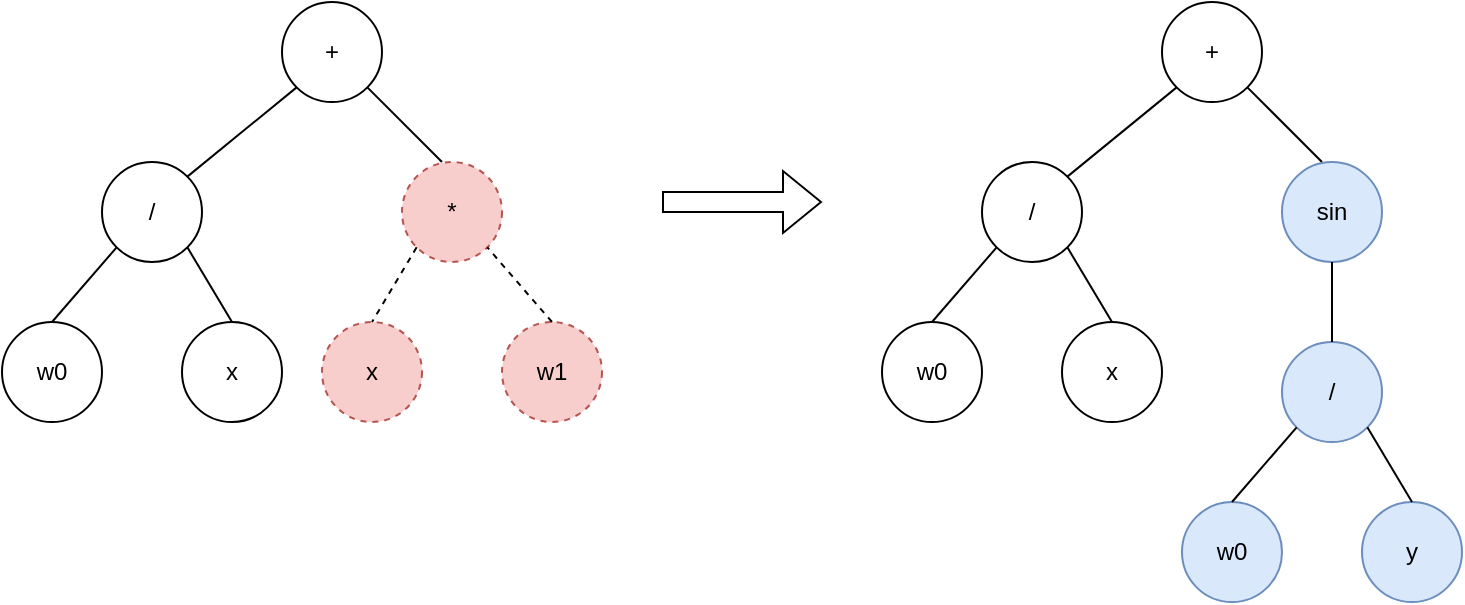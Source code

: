 <mxfile version="28.1.2">
  <diagram name="Page-1" id="iyK7QSJKT3hRtGYVWWHk">
    <mxGraphModel dx="1321" dy="810" grid="1" gridSize="10" guides="1" tooltips="1" connect="1" arrows="1" fold="1" page="1" pageScale="1" pageWidth="850" pageHeight="1100" math="0" shadow="0">
      <root>
        <mxCell id="0" />
        <mxCell id="1" parent="0" />
        <mxCell id="96ZKBjVwSbG_w81MxDSZ-1" value="w0" style="ellipse;whiteSpace=wrap;html=1;" vertex="1" parent="1">
          <mxGeometry x="40" y="240" width="50" height="50" as="geometry" />
        </mxCell>
        <mxCell id="96ZKBjVwSbG_w81MxDSZ-2" value="x" style="ellipse;whiteSpace=wrap;html=1;fillColor=#f8cecc;strokeColor=#b85450;dashed=1;" vertex="1" parent="1">
          <mxGeometry x="200" y="240" width="50" height="50" as="geometry" />
        </mxCell>
        <mxCell id="96ZKBjVwSbG_w81MxDSZ-3" value="w1" style="ellipse;whiteSpace=wrap;html=1;fillColor=#f8cecc;strokeColor=#b85450;dashed=1;" vertex="1" parent="1">
          <mxGeometry x="290" y="240" width="50" height="50" as="geometry" />
        </mxCell>
        <mxCell id="96ZKBjVwSbG_w81MxDSZ-4" value="*" style="ellipse;whiteSpace=wrap;html=1;fillColor=#f8cecc;strokeColor=#b85450;dashed=1;" vertex="1" parent="1">
          <mxGeometry x="240" y="160" width="50" height="50" as="geometry" />
        </mxCell>
        <mxCell id="96ZKBjVwSbG_w81MxDSZ-5" value="" style="endArrow=none;html=1;rounded=0;exitX=0;exitY=1;exitDx=0;exitDy=0;entryX=0.5;entryY=0;entryDx=0;entryDy=0;endFill=0;dashed=1;" edge="1" parent="1" source="96ZKBjVwSbG_w81MxDSZ-4" target="96ZKBjVwSbG_w81MxDSZ-2">
          <mxGeometry width="50" height="50" relative="1" as="geometry">
            <mxPoint x="190" y="260" as="sourcePoint" />
            <mxPoint x="190" y="220" as="targetPoint" />
          </mxGeometry>
        </mxCell>
        <mxCell id="96ZKBjVwSbG_w81MxDSZ-6" value="" style="endArrow=none;html=1;rounded=0;entryX=1;entryY=1;entryDx=0;entryDy=0;exitX=0.5;exitY=0;exitDx=0;exitDy=0;dashed=1;" edge="1" parent="1" source="96ZKBjVwSbG_w81MxDSZ-3" target="96ZKBjVwSbG_w81MxDSZ-4">
          <mxGeometry width="50" height="50" relative="1" as="geometry">
            <mxPoint x="210" y="260" as="sourcePoint" />
            <mxPoint x="260" y="210" as="targetPoint" />
          </mxGeometry>
        </mxCell>
        <mxCell id="96ZKBjVwSbG_w81MxDSZ-7" value="+" style="ellipse;whiteSpace=wrap;html=1;" vertex="1" parent="1">
          <mxGeometry x="180" y="80" width="50" height="50" as="geometry" />
        </mxCell>
        <mxCell id="96ZKBjVwSbG_w81MxDSZ-8" style="rounded=0;orthogonalLoop=1;jettySize=auto;html=1;exitX=1;exitY=1;exitDx=0;exitDy=0;entryX=0.4;entryY=0;entryDx=0;entryDy=0;entryPerimeter=0;endArrow=none;endFill=0;" edge="1" parent="1" source="96ZKBjVwSbG_w81MxDSZ-7" target="96ZKBjVwSbG_w81MxDSZ-4">
          <mxGeometry relative="1" as="geometry" />
        </mxCell>
        <mxCell id="96ZKBjVwSbG_w81MxDSZ-9" value="/" style="ellipse;whiteSpace=wrap;html=1;" vertex="1" parent="1">
          <mxGeometry x="90" y="160" width="50" height="50" as="geometry" />
        </mxCell>
        <mxCell id="96ZKBjVwSbG_w81MxDSZ-10" value="" style="endArrow=none;html=1;rounded=0;exitX=0;exitY=1;exitDx=0;exitDy=0;entryX=1;entryY=0;entryDx=0;entryDy=0;endFill=0;" edge="1" parent="1" source="96ZKBjVwSbG_w81MxDSZ-7" target="96ZKBjVwSbG_w81MxDSZ-9">
          <mxGeometry width="50" height="50" relative="1" as="geometry">
            <mxPoint x="212" y="190" as="sourcePoint" />
            <mxPoint x="180" y="227" as="targetPoint" />
          </mxGeometry>
        </mxCell>
        <mxCell id="96ZKBjVwSbG_w81MxDSZ-11" value="x" style="ellipse;whiteSpace=wrap;html=1;" vertex="1" parent="1">
          <mxGeometry x="130" y="240" width="50" height="50" as="geometry" />
        </mxCell>
        <mxCell id="96ZKBjVwSbG_w81MxDSZ-12" value="" style="endArrow=none;html=1;rounded=0;exitX=0;exitY=1;exitDx=0;exitDy=0;entryX=0.5;entryY=0;entryDx=0;entryDy=0;endFill=0;" edge="1" parent="1" source="96ZKBjVwSbG_w81MxDSZ-9" target="96ZKBjVwSbG_w81MxDSZ-1">
          <mxGeometry width="50" height="50" relative="1" as="geometry">
            <mxPoint x="84" y="196" as="sourcePoint" />
            <mxPoint x="30" y="240" as="targetPoint" />
          </mxGeometry>
        </mxCell>
        <mxCell id="96ZKBjVwSbG_w81MxDSZ-13" value="" style="endArrow=none;html=1;rounded=0;exitX=1;exitY=1;exitDx=0;exitDy=0;entryX=0.5;entryY=0;entryDx=0;entryDy=0;endFill=0;" edge="1" parent="1" source="96ZKBjVwSbG_w81MxDSZ-9" target="96ZKBjVwSbG_w81MxDSZ-11">
          <mxGeometry width="50" height="50" relative="1" as="geometry">
            <mxPoint x="134" y="220" as="sourcePoint" />
            <mxPoint x="100" y="264" as="targetPoint" />
          </mxGeometry>
        </mxCell>
        <mxCell id="96ZKBjVwSbG_w81MxDSZ-14" value="" style="shape=flexArrow;endArrow=classic;html=1;rounded=0;" edge="1" parent="1">
          <mxGeometry width="50" height="50" relative="1" as="geometry">
            <mxPoint x="370" y="180" as="sourcePoint" />
            <mxPoint x="450" y="180" as="targetPoint" />
          </mxGeometry>
        </mxCell>
        <mxCell id="96ZKBjVwSbG_w81MxDSZ-15" value="w0" style="ellipse;whiteSpace=wrap;html=1;" vertex="1" parent="1">
          <mxGeometry x="480" y="240" width="50" height="50" as="geometry" />
        </mxCell>
        <mxCell id="96ZKBjVwSbG_w81MxDSZ-21" value="+" style="ellipse;whiteSpace=wrap;html=1;" vertex="1" parent="1">
          <mxGeometry x="620" y="80" width="50" height="50" as="geometry" />
        </mxCell>
        <mxCell id="96ZKBjVwSbG_w81MxDSZ-22" style="rounded=0;orthogonalLoop=1;jettySize=auto;html=1;exitX=1;exitY=1;exitDx=0;exitDy=0;entryX=0.4;entryY=0;entryDx=0;entryDy=0;entryPerimeter=0;endArrow=none;endFill=0;" edge="1" parent="1" source="96ZKBjVwSbG_w81MxDSZ-21">
          <mxGeometry relative="1" as="geometry">
            <mxPoint x="700" y="160" as="targetPoint" />
          </mxGeometry>
        </mxCell>
        <mxCell id="96ZKBjVwSbG_w81MxDSZ-23" value="/" style="ellipse;whiteSpace=wrap;html=1;" vertex="1" parent="1">
          <mxGeometry x="530" y="160" width="50" height="50" as="geometry" />
        </mxCell>
        <mxCell id="96ZKBjVwSbG_w81MxDSZ-24" value="" style="endArrow=none;html=1;rounded=0;exitX=0;exitY=1;exitDx=0;exitDy=0;entryX=1;entryY=0;entryDx=0;entryDy=0;endFill=0;" edge="1" parent="1" source="96ZKBjVwSbG_w81MxDSZ-21" target="96ZKBjVwSbG_w81MxDSZ-23">
          <mxGeometry width="50" height="50" relative="1" as="geometry">
            <mxPoint x="652" y="190" as="sourcePoint" />
            <mxPoint x="620" y="227" as="targetPoint" />
          </mxGeometry>
        </mxCell>
        <mxCell id="96ZKBjVwSbG_w81MxDSZ-25" value="x" style="ellipse;whiteSpace=wrap;html=1;" vertex="1" parent="1">
          <mxGeometry x="570" y="240" width="50" height="50" as="geometry" />
        </mxCell>
        <mxCell id="96ZKBjVwSbG_w81MxDSZ-26" value="" style="endArrow=none;html=1;rounded=0;exitX=0;exitY=1;exitDx=0;exitDy=0;entryX=0.5;entryY=0;entryDx=0;entryDy=0;endFill=0;" edge="1" parent="1" source="96ZKBjVwSbG_w81MxDSZ-23" target="96ZKBjVwSbG_w81MxDSZ-15">
          <mxGeometry width="50" height="50" relative="1" as="geometry">
            <mxPoint x="524" y="196" as="sourcePoint" />
            <mxPoint x="470" y="240" as="targetPoint" />
          </mxGeometry>
        </mxCell>
        <mxCell id="96ZKBjVwSbG_w81MxDSZ-27" value="" style="endArrow=none;html=1;rounded=0;exitX=1;exitY=1;exitDx=0;exitDy=0;entryX=0.5;entryY=0;entryDx=0;entryDy=0;endFill=0;" edge="1" parent="1" source="96ZKBjVwSbG_w81MxDSZ-23" target="96ZKBjVwSbG_w81MxDSZ-25">
          <mxGeometry width="50" height="50" relative="1" as="geometry">
            <mxPoint x="574" y="220" as="sourcePoint" />
            <mxPoint x="540" y="264" as="targetPoint" />
          </mxGeometry>
        </mxCell>
        <mxCell id="96ZKBjVwSbG_w81MxDSZ-28" value="w0" style="ellipse;whiteSpace=wrap;html=1;fillColor=#dae8fc;strokeColor=#6c8ebf;" vertex="1" parent="1">
          <mxGeometry x="630" y="330" width="50" height="50" as="geometry" />
        </mxCell>
        <mxCell id="96ZKBjVwSbG_w81MxDSZ-29" value="sin" style="ellipse;whiteSpace=wrap;html=1;fillColor=#dae8fc;strokeColor=#6c8ebf;" vertex="1" parent="1">
          <mxGeometry x="680" y="160" width="50" height="50" as="geometry" />
        </mxCell>
        <mxCell id="96ZKBjVwSbG_w81MxDSZ-30" value="/" style="ellipse;whiteSpace=wrap;html=1;fillColor=#dae8fc;strokeColor=#6c8ebf;" vertex="1" parent="1">
          <mxGeometry x="680" y="250" width="50" height="50" as="geometry" />
        </mxCell>
        <mxCell id="96ZKBjVwSbG_w81MxDSZ-31" value="" style="endArrow=none;html=1;rounded=0;exitX=0.5;exitY=1;exitDx=0;exitDy=0;entryX=0.5;entryY=0;entryDx=0;entryDy=0;endFill=0;fillColor=#fff2cc;strokeColor=light-dark(#000000, #6d5100);" edge="1" parent="1" source="96ZKBjVwSbG_w81MxDSZ-29" target="96ZKBjVwSbG_w81MxDSZ-30">
          <mxGeometry width="50" height="50" relative="1" as="geometry">
            <mxPoint x="802" y="280" as="sourcePoint" />
            <mxPoint x="770" y="317" as="targetPoint" />
          </mxGeometry>
        </mxCell>
        <mxCell id="96ZKBjVwSbG_w81MxDSZ-32" value="y" style="ellipse;whiteSpace=wrap;html=1;fillColor=#dae8fc;strokeColor=#6c8ebf;" vertex="1" parent="1">
          <mxGeometry x="720" y="330" width="50" height="50" as="geometry" />
        </mxCell>
        <mxCell id="96ZKBjVwSbG_w81MxDSZ-33" value="" style="endArrow=none;html=1;rounded=0;exitX=0;exitY=1;exitDx=0;exitDy=0;entryX=0.5;entryY=0;entryDx=0;entryDy=0;endFill=0;fillColor=#fff2cc;strokeColor=light-dark(#000000, #6d5100);" edge="1" parent="1" source="96ZKBjVwSbG_w81MxDSZ-30" target="96ZKBjVwSbG_w81MxDSZ-28">
          <mxGeometry width="50" height="50" relative="1" as="geometry">
            <mxPoint x="674" y="286" as="sourcePoint" />
            <mxPoint x="620" y="330" as="targetPoint" />
          </mxGeometry>
        </mxCell>
        <mxCell id="96ZKBjVwSbG_w81MxDSZ-34" value="" style="endArrow=none;html=1;rounded=0;exitX=1;exitY=1;exitDx=0;exitDy=0;entryX=0.5;entryY=0;entryDx=0;entryDy=0;endFill=0;fillColor=#fff2cc;strokeColor=light-dark(#000000, #6d5100);" edge="1" parent="1" source="96ZKBjVwSbG_w81MxDSZ-30" target="96ZKBjVwSbG_w81MxDSZ-32">
          <mxGeometry width="50" height="50" relative="1" as="geometry">
            <mxPoint x="724" y="310" as="sourcePoint" />
            <mxPoint x="690" y="354" as="targetPoint" />
          </mxGeometry>
        </mxCell>
      </root>
    </mxGraphModel>
  </diagram>
</mxfile>
